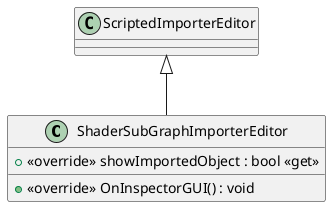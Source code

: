 @startuml
class ShaderSubGraphImporterEditor {
    + <<override>> showImportedObject : bool <<get>>
    + <<override>> OnInspectorGUI() : void
}
ScriptedImporterEditor <|-- ShaderSubGraphImporterEditor
@enduml
